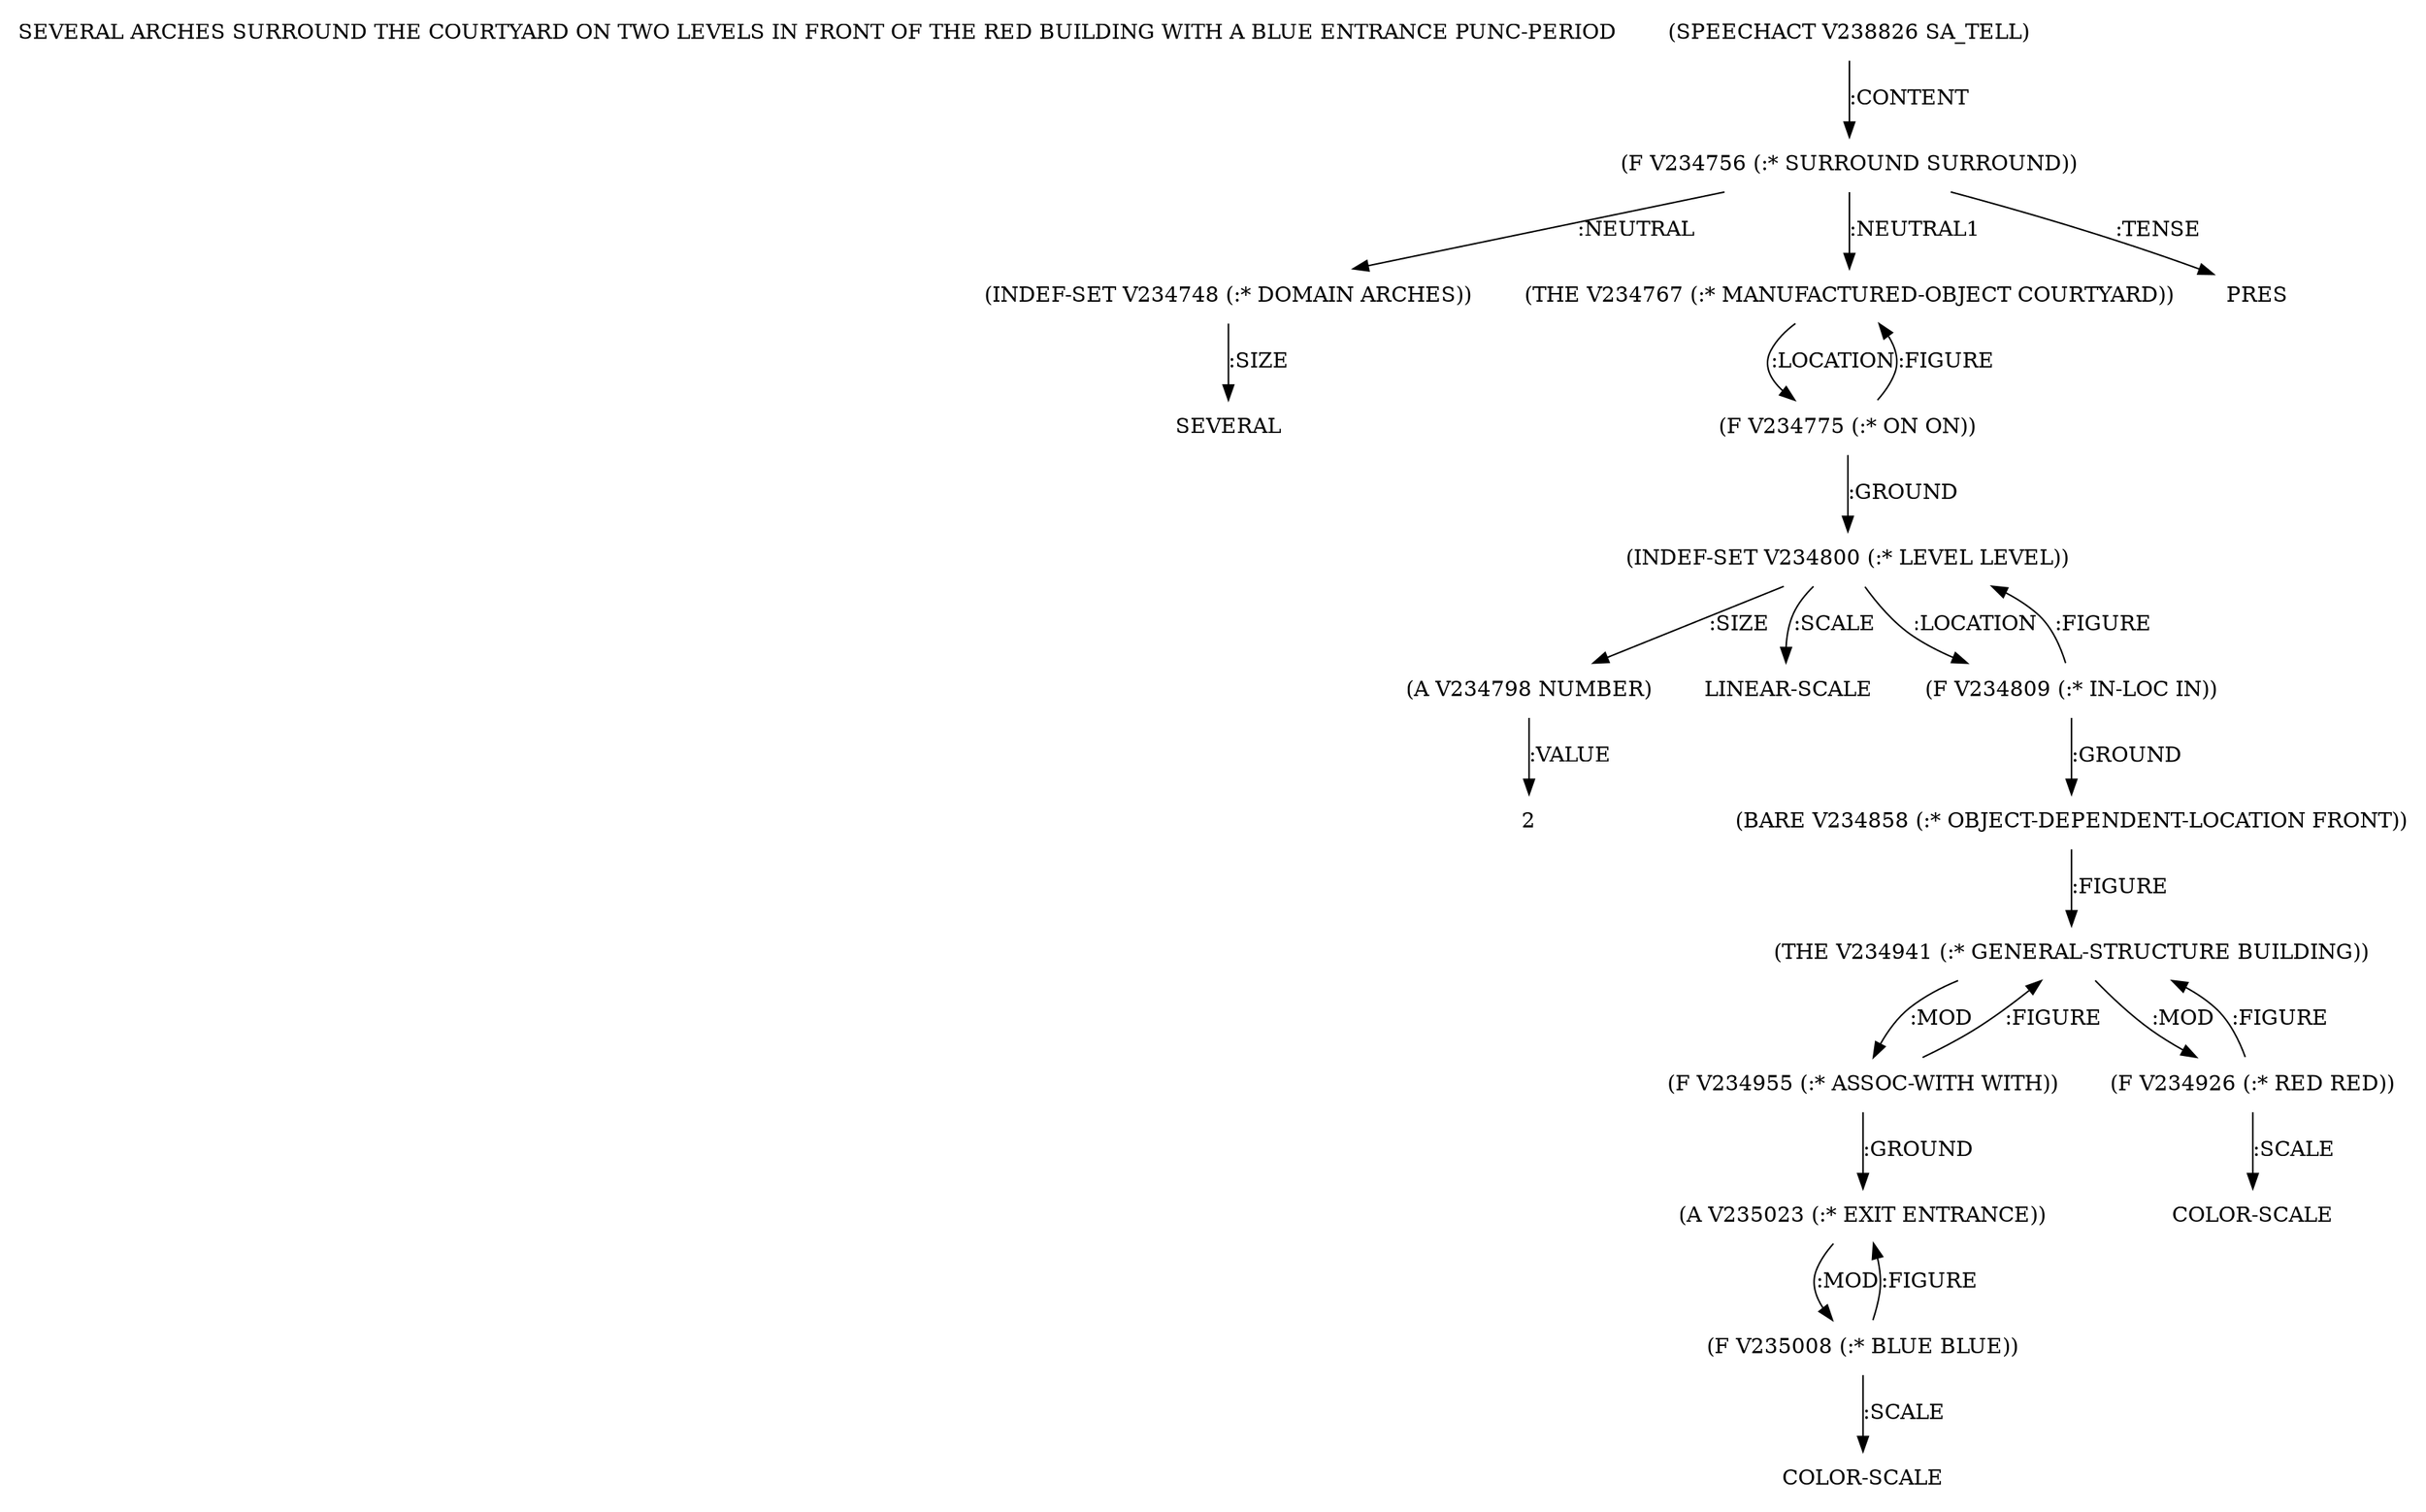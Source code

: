 digraph Terms {
  node [shape=none]
  "SEVERAL ARCHES SURROUND THE COURTYARD ON TWO LEVELS IN FRONT OF THE RED BUILDING WITH A BLUE ENTRANCE PUNC-PERIOD"
  "V238826" [label="(SPEECHACT V238826 SA_TELL)"]
  "V238826" -> "V234756" [label=":CONTENT"]
  "V234756" [label="(F V234756 (:* SURROUND SURROUND))"]
  "V234756" -> "V234748" [label=":NEUTRAL"]
  "V234756" -> "V234767" [label=":NEUTRAL1"]
  "V234756" -> "NT242004" [label=":TENSE"]
  "NT242004" [label="PRES"]
  "V234748" [label="(INDEF-SET V234748 (:* DOMAIN ARCHES))"]
  "V234748" -> "NT242005" [label=":SIZE"]
  "NT242005" [label="SEVERAL"]
  "V234767" [label="(THE V234767 (:* MANUFACTURED-OBJECT COURTYARD))"]
  "V234767" -> "V234775" [label=":LOCATION"]
  "V234775" [label="(F V234775 (:* ON ON))"]
  "V234775" -> "V234800" [label=":GROUND"]
  "V234775" -> "V234767" [label=":FIGURE"]
  "V234800" [label="(INDEF-SET V234800 (:* LEVEL LEVEL))"]
  "V234800" -> "V234798" [label=":SIZE"]
  "V234800" -> "NT242006" [label=":SCALE"]
  "NT242006" [label="LINEAR-SCALE"]
  "V234800" -> "V234809" [label=":LOCATION"]
  "V234798" [label="(A V234798 NUMBER)"]
  "V234798" -> "NT242007" [label=":VALUE"]
  "NT242007" [label="2"]
  "V234809" [label="(F V234809 (:* IN-LOC IN))"]
  "V234809" -> "V234858" [label=":GROUND"]
  "V234809" -> "V234800" [label=":FIGURE"]
  "V234858" [label="(BARE V234858 (:* OBJECT-DEPENDENT-LOCATION FRONT))"]
  "V234858" -> "V234941" [label=":FIGURE"]
  "V234941" [label="(THE V234941 (:* GENERAL-STRUCTURE BUILDING))"]
  "V234941" -> "V234955" [label=":MOD"]
  "V234941" -> "V234926" [label=":MOD"]
  "V234926" [label="(F V234926 (:* RED RED))"]
  "V234926" -> "V234941" [label=":FIGURE"]
  "V234926" -> "NT242008" [label=":SCALE"]
  "NT242008" [label="COLOR-SCALE"]
  "V234955" [label="(F V234955 (:* ASSOC-WITH WITH))"]
  "V234955" -> "V235023" [label=":GROUND"]
  "V234955" -> "V234941" [label=":FIGURE"]
  "V235023" [label="(A V235023 (:* EXIT ENTRANCE))"]
  "V235023" -> "V235008" [label=":MOD"]
  "V235008" [label="(F V235008 (:* BLUE BLUE))"]
  "V235008" -> "V235023" [label=":FIGURE"]
  "V235008" -> "NT242009" [label=":SCALE"]
  "NT242009" [label="COLOR-SCALE"]
}

